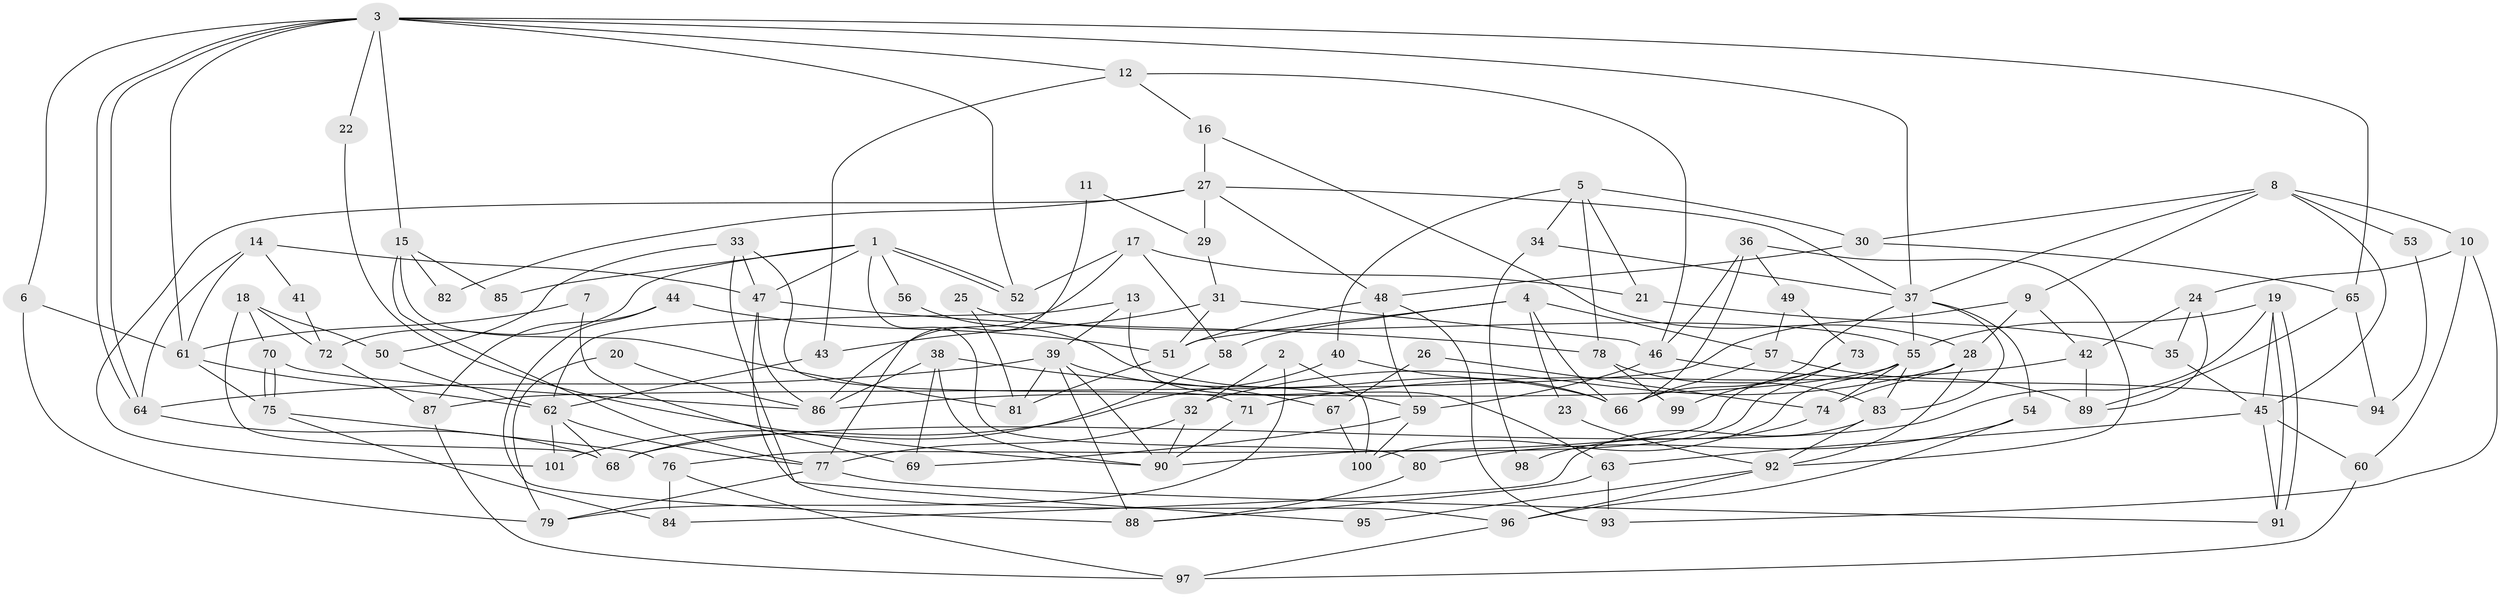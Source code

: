 // Generated by graph-tools (version 1.1) at 2025/36/03/09/25 02:36:20]
// undirected, 101 vertices, 202 edges
graph export_dot {
graph [start="1"]
  node [color=gray90,style=filled];
  1;
  2;
  3;
  4;
  5;
  6;
  7;
  8;
  9;
  10;
  11;
  12;
  13;
  14;
  15;
  16;
  17;
  18;
  19;
  20;
  21;
  22;
  23;
  24;
  25;
  26;
  27;
  28;
  29;
  30;
  31;
  32;
  33;
  34;
  35;
  36;
  37;
  38;
  39;
  40;
  41;
  42;
  43;
  44;
  45;
  46;
  47;
  48;
  49;
  50;
  51;
  52;
  53;
  54;
  55;
  56;
  57;
  58;
  59;
  60;
  61;
  62;
  63;
  64;
  65;
  66;
  67;
  68;
  69;
  70;
  71;
  72;
  73;
  74;
  75;
  76;
  77;
  78;
  79;
  80;
  81;
  82;
  83;
  84;
  85;
  86;
  87;
  88;
  89;
  90;
  91;
  92;
  93;
  94;
  95;
  96;
  97;
  98;
  99;
  100;
  101;
  1 -- 52;
  1 -- 52;
  1 -- 47;
  1 -- 56;
  1 -- 72;
  1 -- 80;
  1 -- 85;
  2 -- 79;
  2 -- 32;
  2 -- 100;
  3 -- 37;
  3 -- 64;
  3 -- 64;
  3 -- 6;
  3 -- 12;
  3 -- 15;
  3 -- 22;
  3 -- 52;
  3 -- 61;
  3 -- 65;
  4 -- 57;
  4 -- 58;
  4 -- 23;
  4 -- 51;
  4 -- 66;
  5 -- 40;
  5 -- 30;
  5 -- 21;
  5 -- 34;
  5 -- 78;
  6 -- 61;
  6 -- 79;
  7 -- 69;
  7 -- 61;
  8 -- 45;
  8 -- 9;
  8 -- 10;
  8 -- 30;
  8 -- 37;
  8 -- 53;
  9 -- 28;
  9 -- 87;
  9 -- 42;
  10 -- 24;
  10 -- 60;
  10 -- 93;
  11 -- 29;
  11 -- 77;
  12 -- 43;
  12 -- 16;
  12 -- 46;
  13 -- 39;
  13 -- 63;
  13 -- 62;
  14 -- 64;
  14 -- 47;
  14 -- 41;
  14 -- 61;
  15 -- 77;
  15 -- 81;
  15 -- 82;
  15 -- 85;
  16 -- 27;
  16 -- 28;
  17 -- 21;
  17 -- 52;
  17 -- 58;
  17 -- 86;
  18 -- 50;
  18 -- 70;
  18 -- 68;
  18 -- 72;
  19 -- 68;
  19 -- 91;
  19 -- 91;
  19 -- 45;
  19 -- 55;
  20 -- 86;
  20 -- 79;
  21 -- 35;
  22 -- 90;
  23 -- 92;
  24 -- 42;
  24 -- 89;
  24 -- 35;
  25 -- 55;
  25 -- 81;
  26 -- 67;
  26 -- 74;
  27 -- 37;
  27 -- 48;
  27 -- 29;
  27 -- 82;
  27 -- 101;
  28 -- 32;
  28 -- 74;
  28 -- 92;
  29 -- 31;
  30 -- 48;
  30 -- 65;
  31 -- 46;
  31 -- 51;
  31 -- 43;
  32 -- 77;
  32 -- 90;
  33 -- 96;
  33 -- 47;
  33 -- 50;
  33 -- 71;
  34 -- 37;
  34 -- 98;
  35 -- 45;
  36 -- 46;
  36 -- 92;
  36 -- 49;
  36 -- 66;
  37 -- 66;
  37 -- 54;
  37 -- 55;
  37 -- 83;
  38 -- 86;
  38 -- 90;
  38 -- 67;
  38 -- 69;
  39 -- 64;
  39 -- 59;
  39 -- 81;
  39 -- 88;
  39 -- 90;
  40 -- 66;
  40 -- 101;
  41 -- 72;
  42 -- 89;
  42 -- 71;
  43 -- 62;
  44 -- 51;
  44 -- 87;
  44 -- 88;
  45 -- 60;
  45 -- 63;
  45 -- 91;
  46 -- 59;
  46 -- 94;
  47 -- 86;
  47 -- 78;
  47 -- 95;
  48 -- 51;
  48 -- 93;
  48 -- 59;
  49 -- 73;
  49 -- 57;
  50 -- 62;
  51 -- 81;
  53 -- 94;
  54 -- 80;
  54 -- 96;
  55 -- 74;
  55 -- 83;
  55 -- 86;
  55 -- 100;
  56 -- 66;
  57 -- 66;
  57 -- 89;
  58 -- 68;
  59 -- 100;
  59 -- 69;
  60 -- 97;
  61 -- 62;
  61 -- 75;
  62 -- 68;
  62 -- 77;
  62 -- 101;
  63 -- 88;
  63 -- 93;
  64 -- 68;
  65 -- 89;
  65 -- 94;
  67 -- 100;
  70 -- 86;
  70 -- 75;
  70 -- 75;
  71 -- 90;
  72 -- 87;
  73 -- 90;
  73 -- 76;
  73 -- 99;
  74 -- 98;
  75 -- 76;
  75 -- 84;
  76 -- 84;
  76 -- 97;
  77 -- 91;
  77 -- 79;
  78 -- 83;
  78 -- 99;
  80 -- 88;
  83 -- 84;
  83 -- 92;
  87 -- 97;
  92 -- 95;
  92 -- 96;
  96 -- 97;
}
